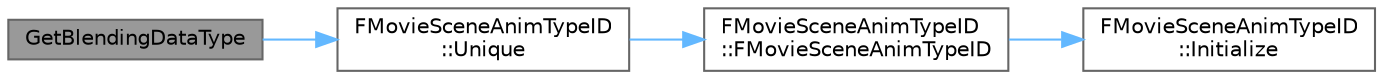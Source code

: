 digraph "GetBlendingDataType"
{
 // INTERACTIVE_SVG=YES
 // LATEX_PDF_SIZE
  bgcolor="transparent";
  edge [fontname=Helvetica,fontsize=10,labelfontname=Helvetica,labelfontsize=10];
  node [fontname=Helvetica,fontsize=10,shape=box,height=0.2,width=0.4];
  rankdir="LR";
  Node1 [id="Node000001",label="GetBlendingDataType",height=0.2,width=0.4,color="gray40", fillcolor="grey60", style="filled", fontcolor="black",tooltip="Template to access the type ID for a given blendable data type Care should be taken to ensure that on..."];
  Node1 -> Node2 [id="edge1_Node000001_Node000002",color="steelblue1",style="solid",tooltip=" "];
  Node2 [id="Node000002",label="FMovieSceneAnimTypeID\l::Unique",height=0.2,width=0.4,color="grey40", fillcolor="white", style="filled",URL="$d1/d4b/structFMovieSceneAnimTypeID.html#aa2c58a869d039bc2368def3f326051c6",tooltip=" "];
  Node2 -> Node3 [id="edge2_Node000002_Node000003",color="steelblue1",style="solid",tooltip=" "];
  Node3 [id="Node000003",label="FMovieSceneAnimTypeID\l::FMovieSceneAnimTypeID",height=0.2,width=0.4,color="grey40", fillcolor="white", style="filled",URL="$d1/d4b/structFMovieSceneAnimTypeID.html#a84287900e7f68fd555acdc6ce520c053",tooltip=" "];
  Node3 -> Node4 [id="edge3_Node000003_Node000004",color="steelblue1",style="solid",tooltip=" "];
  Node4 [id="Node000004",label="FMovieSceneAnimTypeID\l::Initialize",height=0.2,width=0.4,color="grey40", fillcolor="white", style="filled",URL="$d1/d4b/structFMovieSceneAnimTypeID.html#a1f3f798fe3a382d6d3235cfe700eea8a",tooltip="Initialize this structure by storing the hash result in the static ptr itself This ensures subsequent..."];
}
